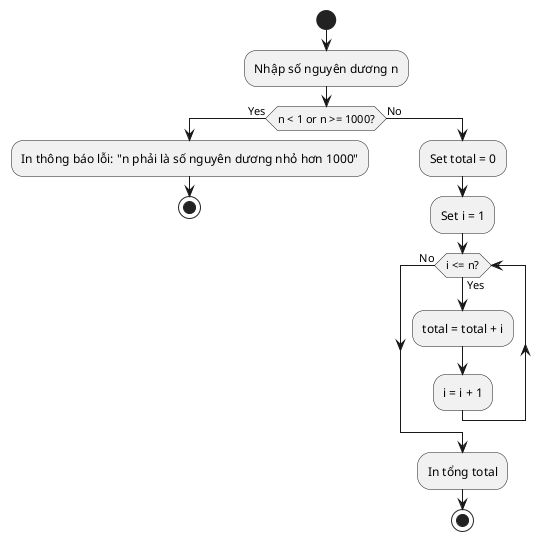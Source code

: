 @startuml 1a
start
:Nhập số nguyên dương n;
if (n < 1 or n >= 1000?) then (Yes)
:In thông báo lỗi: "n phải là số nguyên dương nhỏ hơn 1000";
stop
else (No)
:Set total = 0;
:Set i = 1;
while (i <= n?) is (Yes)
:total = total + i;
:i = i + 1;
endwhile (No)
:In tổng total;
stop
@enduml
